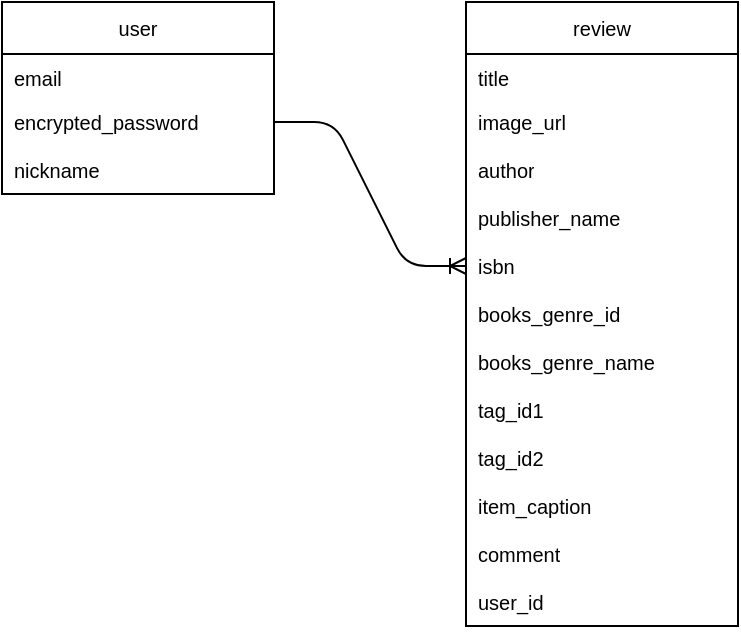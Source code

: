 <mxfile>
    <diagram id="hs4wAfVnxQKe6vRFOAXe" name="ページ1">
        <mxGraphModel dx="490" dy="419" grid="1" gridSize="8" guides="1" tooltips="1" connect="1" arrows="1" fold="1" page="1" pageScale="1" pageWidth="827" pageHeight="1169" math="0" shadow="0">
            <root>
                <mxCell id="0"/>
                <mxCell id="1" parent="0"/>
                <mxCell id="2" value="review" style="swimlane;fontStyle=0;childLayout=stackLayout;horizontal=1;startSize=26;horizontalStack=0;resizeParent=1;resizeParentMax=0;resizeLast=0;collapsible=1;marginBottom=0;align=center;fontSize=10;" parent="1" vertex="1">
                    <mxGeometry x="320" y="64" width="136" height="312" as="geometry"/>
                </mxCell>
                <mxCell id="3" value="title" style="text;strokeColor=none;fillColor=none;spacingLeft=4;spacingRight=4;overflow=hidden;rotatable=0;points=[[0,0.5],[1,0.5]];portConstraint=eastwest;fontSize=10;whiteSpace=wrap;html=1;" parent="2" vertex="1">
                    <mxGeometry y="26" width="136" height="22" as="geometry"/>
                </mxCell>
                <mxCell id="4" value="image_url" style="text;strokeColor=none;fillColor=none;spacingLeft=4;spacingRight=4;overflow=hidden;rotatable=0;points=[[0,0.5],[1,0.5]];portConstraint=eastwest;fontSize=10;whiteSpace=wrap;html=1;" parent="2" vertex="1">
                    <mxGeometry y="48" width="136" height="24" as="geometry"/>
                </mxCell>
                <mxCell id="33" value="author" style="text;strokeColor=none;fillColor=none;spacingLeft=4;spacingRight=4;overflow=hidden;rotatable=0;points=[[0,0.5],[1,0.5]];portConstraint=eastwest;fontSize=10;whiteSpace=wrap;html=1;" parent="2" vertex="1">
                    <mxGeometry y="72" width="136" height="24" as="geometry"/>
                </mxCell>
                <mxCell id="5" value="publisher_name" style="text;strokeColor=none;fillColor=none;spacingLeft=4;spacingRight=4;overflow=hidden;rotatable=0;points=[[0,0.5],[1,0.5]];portConstraint=eastwest;fontSize=10;whiteSpace=wrap;html=1;" parent="2" vertex="1">
                    <mxGeometry y="96" width="136" height="24" as="geometry"/>
                </mxCell>
                <mxCell id="24" value="isbn" style="text;strokeColor=none;fillColor=none;spacingLeft=4;spacingRight=4;overflow=hidden;rotatable=0;points=[[0,0.5],[1,0.5]];portConstraint=eastwest;fontSize=10;whiteSpace=wrap;html=1;" parent="2" vertex="1">
                    <mxGeometry y="120" width="136" height="24" as="geometry"/>
                </mxCell>
                <mxCell id="25" value="books_genre_id" style="text;strokeColor=none;fillColor=none;spacingLeft=4;spacingRight=4;overflow=hidden;rotatable=0;points=[[0,0.5],[1,0.5]];portConstraint=eastwest;fontSize=10;whiteSpace=wrap;html=1;" parent="2" vertex="1">
                    <mxGeometry y="144" width="136" height="24" as="geometry"/>
                </mxCell>
                <mxCell id="34" value="books_genre_name" style="text;strokeColor=none;fillColor=none;spacingLeft=4;spacingRight=4;overflow=hidden;rotatable=0;points=[[0,0.5],[1,0.5]];portConstraint=eastwest;fontSize=10;whiteSpace=wrap;html=1;" parent="2" vertex="1">
                    <mxGeometry y="168" width="136" height="24" as="geometry"/>
                </mxCell>
                <mxCell id="26" value="tag_id1" style="text;strokeColor=none;fillColor=none;spacingLeft=4;spacingRight=4;overflow=hidden;rotatable=0;points=[[0,0.5],[1,0.5]];portConstraint=eastwest;fontSize=10;whiteSpace=wrap;html=1;" parent="2" vertex="1">
                    <mxGeometry y="192" width="136" height="24" as="geometry"/>
                </mxCell>
                <mxCell id="27" value="tag_id2" style="text;strokeColor=none;fillColor=none;spacingLeft=4;spacingRight=4;overflow=hidden;rotatable=0;points=[[0,0.5],[1,0.5]];portConstraint=eastwest;fontSize=10;whiteSpace=wrap;html=1;" parent="2" vertex="1">
                    <mxGeometry y="216" width="136" height="24" as="geometry"/>
                </mxCell>
                <mxCell id="29" value="item_caption" style="text;strokeColor=none;fillColor=none;spacingLeft=4;spacingRight=4;overflow=hidden;rotatable=0;points=[[0,0.5],[1,0.5]];portConstraint=eastwest;fontSize=10;whiteSpace=wrap;html=1;" parent="2" vertex="1">
                    <mxGeometry y="240" width="136" height="24" as="geometry"/>
                </mxCell>
                <mxCell id="30" value="comment" style="text;strokeColor=none;fillColor=none;spacingLeft=4;spacingRight=4;overflow=hidden;rotatable=0;points=[[0,0.5],[1,0.5]];portConstraint=eastwest;fontSize=10;whiteSpace=wrap;html=1;" parent="2" vertex="1">
                    <mxGeometry y="264" width="136" height="24" as="geometry"/>
                </mxCell>
                <mxCell id="31" value="user_id" style="text;strokeColor=none;fillColor=none;spacingLeft=4;spacingRight=4;overflow=hidden;rotatable=0;points=[[0,0.5],[1,0.5]];portConstraint=eastwest;fontSize=10;whiteSpace=wrap;html=1;" parent="2" vertex="1">
                    <mxGeometry y="288" width="136" height="24" as="geometry"/>
                </mxCell>
                <mxCell id="6" value="user" style="swimlane;fontStyle=0;childLayout=stackLayout;horizontal=1;startSize=26;horizontalStack=0;resizeParent=1;resizeParentMax=0;resizeLast=0;collapsible=1;marginBottom=0;align=center;fontSize=10;" parent="1" vertex="1">
                    <mxGeometry x="88" y="64" width="136" height="96" as="geometry"/>
                </mxCell>
                <mxCell id="7" value="email" style="text;strokeColor=none;fillColor=none;spacingLeft=4;spacingRight=4;overflow=hidden;rotatable=0;points=[[0,0.5],[1,0.5]];portConstraint=eastwest;fontSize=10;whiteSpace=wrap;html=1;" parent="6" vertex="1">
                    <mxGeometry y="26" width="136" height="22" as="geometry"/>
                </mxCell>
                <mxCell id="8" value="encrypted_password" style="text;strokeColor=none;fillColor=none;spacingLeft=4;spacingRight=4;overflow=hidden;rotatable=0;points=[[0,0.5],[1,0.5]];portConstraint=eastwest;fontSize=10;whiteSpace=wrap;html=1;" parent="6" vertex="1">
                    <mxGeometry y="48" width="136" height="24" as="geometry"/>
                </mxCell>
                <mxCell id="9" value="nickname" style="text;strokeColor=none;fillColor=none;spacingLeft=4;spacingRight=4;overflow=hidden;rotatable=0;points=[[0,0.5],[1,0.5]];portConstraint=eastwest;fontSize=10;whiteSpace=wrap;html=1;" parent="6" vertex="1">
                    <mxGeometry y="72" width="136" height="24" as="geometry"/>
                </mxCell>
                <mxCell id="32" value="" style="edgeStyle=entityRelationEdgeStyle;fontSize=12;html=1;endArrow=ERoneToMany;exitX=1;exitY=0.5;exitDx=0;exitDy=0;entryX=0;entryY=0.5;entryDx=0;entryDy=0;" parent="1" source="8" target="24" edge="1">
                    <mxGeometry width="100" height="100" relative="1" as="geometry">
                        <mxPoint x="208" y="268" as="sourcePoint"/>
                        <mxPoint x="308" y="168" as="targetPoint"/>
                    </mxGeometry>
                </mxCell>
            </root>
        </mxGraphModel>
    </diagram>
</mxfile>